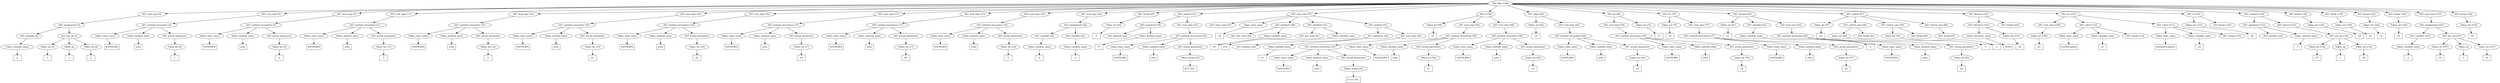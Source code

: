 /*
 * AST in dot format generated by phc -- the PHP compiler
 */

digraph AST {
node_0 [label="AST_php_script"];
node_1 [label="AST_eval_expr (2)"];
node_2 [label="AST_assignment (2)"];
node_3 [label="AST_variable (2)"];
node_4 [label="Token_variable_name"];
node_5 [label="a", shape=box]
node_4 -> node_5;
node_3 -> node_4;
node_6 [label="AST_bin_op (2)"];
node_7 [label="Token_int (2)"];
node_8 [label="1", shape=box]
node_7 -> node_8;
node_9 [label="Token_op"];
node_10 [label="+", shape=box]
node_9 -> node_10;
node_11 [label="Token_int (2)"];
node_12 [label="2", shape=box]
node_11 -> node_12;
node_6 -> node_11;
node_6 -> node_9;
node_6 -> node_7;
node_2 -> node_6;
node_2 -> node_3;
node_1 -> node_2;
node_13 [label="AST_eval_expr (4)"];
node_14 [label="AST_method_invocation (4)"];
node_15 [label="Token_class_name"];
node_16 [label="%STDLIB%", shape=box]
node_15 -> node_16;
node_17 [label="Token_method_name"];
node_18 [label="echo", shape=box]
node_17 -> node_18;
node_19 [label="AST_actual_parameter"];
node_20 [label="Token_int (4)"];
node_21 [label="1", shape=box]
node_20 -> node_21;
node_19 -> node_20;
node_14 -> node_19;
node_14 -> node_17;
node_14 -> node_15;
node_13 -> node_14;
node_22 [label="AST_eval_expr (5)"];
node_23 [label="AST_method_invocation (5)"];
node_24 [label="Token_class_name"];
node_25 [label="%STDLIB%", shape=box]
node_24 -> node_25;
node_26 [label="Token_method_name"];
node_27 [label="echo", shape=box]
node_26 -> node_27;
node_28 [label="AST_actual_parameter"];
node_29 [label="Token_int (5)"];
node_30 [label="2", shape=box]
node_29 -> node_30;
node_28 -> node_29;
node_23 -> node_28;
node_23 -> node_26;
node_23 -> node_24;
node_22 -> node_23;
node_31 [label="AST_eval_expr (11)"];
node_32 [label="AST_method_invocation (11)"];
node_33 [label="Token_class_name"];
node_34 [label="%STDLIB%", shape=box]
node_33 -> node_34;
node_35 [label="Token_method_name"];
node_36 [label="echo", shape=box]
node_35 -> node_36;
node_37 [label="AST_actual_parameter"];
node_38 [label="Token_int (11)"];
node_39 [label="3", shape=box]
node_38 -> node_39;
node_37 -> node_38;
node_32 -> node_37;
node_32 -> node_35;
node_32 -> node_33;
node_31 -> node_32;
node_40 [label="AST_eval_expr (14)"];
node_41 [label="AST_method_invocation (14)"];
node_42 [label="Token_class_name"];
node_43 [label="%STDLIB%", shape=box]
node_42 -> node_43;
node_44 [label="Token_method_name"];
node_45 [label="echo", shape=box]
node_44 -> node_45;
node_46 [label="AST_actual_parameter"];
node_47 [label="Token_int (14)"];
node_48 [label="4", shape=box]
node_47 -> node_48;
node_46 -> node_47;
node_41 -> node_46;
node_41 -> node_44;
node_41 -> node_42;
node_40 -> node_41;
node_49 [label="AST_eval_expr (16)"];
node_50 [label="AST_method_invocation (16)"];
node_51 [label="Token_class_name"];
node_52 [label="%STDLIB%", shape=box]
node_51 -> node_52;
node_53 [label="Token_method_name"];
node_54 [label="echo", shape=box]
node_53 -> node_54;
node_55 [label="AST_actual_parameter"];
node_56 [label="Token_int (16)"];
node_57 [label="41", shape=box]
node_56 -> node_57;
node_55 -> node_56;
node_50 -> node_55;
node_50 -> node_53;
node_50 -> node_51;
node_49 -> node_50;
node_58 [label="AST_eval_expr (16)"];
node_59 [label="AST_method_invocation (16)"];
node_60 [label="Token_class_name"];
node_61 [label="%STDLIB%", shape=box]
node_60 -> node_61;
node_62 [label="Token_method_name"];
node_63 [label="echo", shape=box]
node_62 -> node_63;
node_64 [label="AST_actual_parameter"];
node_65 [label="Token_int (16)"];
node_66 [label="42", shape=box]
node_65 -> node_66;
node_64 -> node_65;
node_59 -> node_64;
node_59 -> node_62;
node_59 -> node_60;
node_58 -> node_59;
node_67 [label="AST_eval_expr (17)"];
node_68 [label="AST_method_invocation (17)"];
node_69 [label="Token_class_name"];
node_70 [label="%STDLIB%", shape=box]
node_69 -> node_70;
node_71 [label="Token_method_name"];
node_72 [label="echo", shape=box]
node_71 -> node_72;
node_73 [label="AST_actual_parameter"];
node_74 [label="Token_int (17)"];
node_75 [label="43", shape=box]
node_74 -> node_75;
node_73 -> node_74;
node_68 -> node_73;
node_68 -> node_71;
node_68 -> node_69;
node_67 -> node_68;
node_76 [label="AST_eval_expr (17)"];
node_77 [label="AST_method_invocation (17)"];
node_78 [label="Token_class_name"];
node_79 [label="%STDLIB%", shape=box]
node_78 -> node_79;
node_80 [label="Token_method_name"];
node_81 [label="echo", shape=box]
node_80 -> node_81;
node_82 [label="AST_actual_parameter"];
node_83 [label="Token_int (17)"];
node_84 [label="44", shape=box]
node_83 -> node_84;
node_82 -> node_83;
node_77 -> node_82;
node_77 -> node_80;
node_77 -> node_78;
node_76 -> node_77;
node_85 [label="AST_eval_expr (19)"];
node_86 [label="AST_method_invocation (19)"];
node_87 [label="Token_class_name"];
node_88 [label="%STDLIB%", shape=box]
node_87 -> node_88;
node_89 [label="Token_method_name"];
node_90 [label="echo", shape=box]
node_89 -> node_90;
node_91 [label="AST_actual_parameter"];
node_92 [label="Token_int (19)"];
node_93 [label="5", shape=box]
node_92 -> node_93;
node_91 -> node_92;
node_86 -> node_91;
node_86 -> node_89;
node_86 -> node_87;
node_85 -> node_86;
node_94 [label="AST_eval_expr (22)"];
node_95 [label="AST_assignment (22)"];
node_96 [label="AST_variable (22)"];
node_97 [label="Token_variable_name"];
node_98 [label="a", shape=box]
node_97 -> node_98;
node_96 -> node_97;
node_99 [label="AST_variable (22)"];
node_100 [label="Token_variable_name"];
node_101 [label="b", shape=box]
node_100 -> node_101;
node_99 -> node_100;
node_95 -> node_99;
node_95 -> node_96;
node_94 -> node_95;
node_102 [label="AST_break (25)"];
node_103 [label="Token_int (25)"];
node_104 [label="5", shape=box]
node_103 -> node_104;
node_102 -> node_103;
node_105 [label="AST_method (31)"];
node_106 [label="AST_signature (34)"];
node_107 [label="AST_method_mod"];
node_108 [label="Token_method_name"];
node_109 [label="f7", shape=box]
node_108 -> node_109;
node_106 -> node_108;
node_106 -> node_107;
node_110 [label="AST_eval_expr (33)"];
node_111 [label="AST_method_invocation (33)"];
node_112 [label="Token_class_name"];
node_113 [label="%STDLIB%", shape=box]
node_112 -> node_113;
node_114 [label="Token_method_name"];
node_115 [label="echo", shape=box]
node_114 -> node_115;
node_116 [label="AST_actual_parameter"];
node_117 [label="Token_string (33)"];
node_118 [label="In f7 (wit..", shape=box]
node_117 -> node_118;
node_116 -> node_117;
node_111 -> node_116;
node_111 -> node_114;
node_111 -> node_112;
node_110 -> node_111;
node_105 -> node_110;
node_105 -> node_106;
node_119 [label="AST_class_def (37)"];
node_120 [label="AST_class_mod (37)"];
node_121 [label="Token_class_name"];
node_122 [label="C8", shape=box]
node_121 -> node_122;
node_123 [label="AST_attribute (40)"];
node_124 [label="AST_attr_mod (40)"];
node_125 [label="Token_variable_name"];
node_126 [label="x9", shape=box]
node_125 -> node_126;
node_123 -> node_125;
node_123 -> node_124;
node_127 [label="AST_attribute (41)"];
node_128 [label="AST_attr_mod (41)"];
node_129 [label="Token_variable_name"];
node_130 [label="y10", shape=box]
node_129 -> node_130;
node_127 -> node_129;
node_127 -> node_128;
node_131 [label="AST_method (43)"];
node_132 [label="AST_signature (46)"];
node_133 [label="AST_method_mod"];
node_134 [label="Token_method_name"];
node_135 [label="c11", shape=box]
node_134 -> node_135;
node_132 -> node_134;
node_132 -> node_133;
node_136 [label="AST_eval_expr (45)"];
node_137 [label="AST_method_invocation (45)"];
node_138 [label="Token_class_name"];
node_139 [label="%STDLIB%", shape=box]
node_138 -> node_139;
node_140 [label="Token_method_name"];
node_141 [label="echo", shape=box]
node_140 -> node_141;
node_142 [label="AST_actual_parameter"];
node_143 [label="Token_string (45)"];
node_144 [label="In c11 (wi..", shape=box]
node_143 -> node_144;
node_142 -> node_143;
node_137 -> node_142;
node_137 -> node_140;
node_137 -> node_138;
node_136 -> node_137;
node_131 -> node_136;
node_131 -> node_132;
node_119 -> node_131;
node_119 -> node_127;
node_119 -> node_123;
node_119 -> node_121;
node_119 -> node_120;
node_145 [label="AST_if (50)"];
node_146 [label="Token_int (50)"];
node_147 [label="12", shape=box]
node_146 -> node_147;
node_148 [label="AST_eval_expr (52)"];
node_149 [label="AST_method_invocation (52)"];
node_150 [label="Token_class_name"];
node_151 [label="%STDLIB%", shape=box]
node_150 -> node_151;
node_152 [label="Token_method_name"];
node_153 [label="echo", shape=box]
node_152 -> node_153;
node_154 [label="AST_actual_parameter"];
node_155 [label="Token_int (52)"];
node_156 [label="13", shape=box]
node_155 -> node_156;
node_154 -> node_155;
node_149 -> node_154;
node_149 -> node_152;
node_149 -> node_150;
node_148 -> node_149;
node_157 [label="AST_eval_expr (58)"];
node_158 [label="AST_method_invocation (58)"];
node_159 [label="Token_class_name"];
node_160 [label="%STDLIB%", shape=box]
node_159 -> node_160;
node_161 [label="Token_method_name"];
node_162 [label="echo", shape=box]
node_161 -> node_162;
node_163 [label="AST_actual_parameter"];
node_164 [label="Token_int (58)"];
node_165 [label="14", shape=box]
node_164 -> node_165;
node_163 -> node_164;
node_158 -> node_163;
node_158 -> node_161;
node_158 -> node_159;
node_157 -> node_158;
node_145 -> node_157;
node_145 -> node_148;
node_145 -> node_146;
node_166 [label="AST_while (62)"];
node_167 [label="Token_int (62)"];
node_168 [label="15", shape=box]
node_167 -> node_168;
node_169 [label="AST_eval_expr (64)"];
node_170 [label="AST_method_invocation (64)"];
node_171 [label="Token_class_name"];
node_172 [label="%STDLIB%", shape=box]
node_171 -> node_172;
node_173 [label="Token_method_name"];
node_174 [label="echo", shape=box]
node_173 -> node_174;
node_175 [label="AST_actual_parameter"];
node_176 [label="Token_int (64)"];
node_177 [label="16", shape=box]
node_176 -> node_177;
node_175 -> node_176;
node_170 -> node_175;
node_170 -> node_173;
node_170 -> node_171;
node_169 -> node_170;
node_166 -> node_169;
node_166 -> node_167;
node_178 [label="AST_do (68)"];
node_179 [label="AST_eval_expr (70)"];
node_180 [label="AST_method_invocation (70)"];
node_181 [label="Token_class_name"];
node_182 [label="%STDLIB%", shape=box]
node_181 -> node_182;
node_183 [label="Token_method_name"];
node_184 [label="echo", shape=box]
node_183 -> node_184;
node_185 [label="AST_actual_parameter"];
node_186 [label="Token_int (70)"];
node_187 [label="18", shape=box]
node_186 -> node_187;
node_185 -> node_186;
node_180 -> node_185;
node_180 -> node_183;
node_180 -> node_181;
node_179 -> node_180;
node_188 [label="Token_int (72)"];
node_189 [label="17", shape=box]
node_188 -> node_189;
node_178 -> node_188;
node_178 -> node_179;
node_190 [label="AST_for (75)"];
node_191 [label="Token_int (75)"];
node_192 [label="19", shape=box]
node_191 -> node_192;
node_193 [label="AST_eval_expr (77)"];
node_194 [label="AST_method_invocation (77)"];
node_195 [label="Token_class_name"];
node_196 [label="%STDLIB%", shape=box]
node_195 -> node_196;
node_197 [label="Token_method_name"];
node_198 [label="echo", shape=box]
node_197 -> node_198;
node_199 [label="AST_actual_parameter"];
node_200 [label="Token_int (77)"];
node_201 [label="20", shape=box]
node_200 -> node_201;
node_199 -> node_200;
node_194 -> node_199;
node_194 -> node_197;
node_194 -> node_195;
node_193 -> node_194;
node_190 -> node_193;
node_190 -> node_191;
node_202 [label="AST_foreach (81)"];
node_203 [label="Token_int (81)"];
node_204 [label="21", shape=box]
node_203 -> node_204;
node_205 [label="AST_variable (81)"];
node_206 [label="Token_variable_name"];
node_207 [label="x", shape=box]
node_206 -> node_207;
node_205 -> node_206;
node_208 [label="AST_eval_expr (83)"];
node_209 [label="AST_method_invocation (83)"];
node_210 [label="Token_class_name"];
node_211 [label="%STDLIB%", shape=box]
node_210 -> node_211;
node_212 [label="Token_method_name"];
node_213 [label="echo", shape=box]
node_212 -> node_213;
node_214 [label="AST_actual_parameter"];
node_215 [label="Token_int (83)"];
node_216 [label="22", shape=box]
node_215 -> node_216;
node_214 -> node_215;
node_209 -> node_214;
node_209 -> node_212;
node_209 -> node_210;
node_208 -> node_209;
node_202 -> node_208;
node_202 -> node_205;
node_202 -> node_203;
node_217 [label="AST_switch (87)"];
node_218 [label="Token_int (87)"];
node_219 [label="23", shape=box]
node_218 -> node_219;
node_220 [label="AST_switch_case (90)"];
node_221 [label="Token_int (90)"];
node_222 [label="1", shape=box]
node_221 -> node_222;
node_223 [label="AST_break (91)"];
node_220 -> node_223;
node_220 -> node_221;
node_224 [label="AST_switch_case (93)"];
node_225 [label="Token_int (93)"];
node_226 [label="2", shape=box]
node_225 -> node_226;
node_227 [label="AST_break (94)"];
node_224 -> node_227;
node_224 -> node_225;
node_228 [label="AST_switch_case (96)"];
node_229 [label="AST_break (97)"];
node_228 -> node_229;
node_217 -> node_228;
node_217 -> node_224;
node_217 -> node_220;
node_217 -> node_218;
node_230 [label="AST_declare (101)"];
node_231 [label="AST_directive (101)"];
node_232 [label="Token_directive_name"];
node_233 [label="TICKS", shape=box]
node_232 -> node_233;
node_234 [label="Token_int (101)"];
node_235 [label="24", shape=box]
node_234 -> node_235;
node_231 -> node_234;
node_231 -> node_232;
node_236 [label="AST_break (103)"];
node_230 -> node_236;
node_230 -> node_231;
node_237 [label="AST_try (107)"];
node_238 [label="AST_eval_expr (109)"];
node_239 [label="Token_int (109)"];
node_240 [label="25", shape=box]
node_239 -> node_240;
node_238 -> node_239;
node_241 [label="AST_catch (112)"];
node_242 [label="Token_class_name"];
node_243 [label="FirstException", shape=box]
node_242 -> node_243;
node_244 [label="Token_variable_name"];
node_245 [label="e1", shape=box]
node_244 -> node_245;
node_246 [label="AST_break (114)"];
node_241 -> node_246;
node_241 -> node_244;
node_241 -> node_242;
node_247 [label="AST_catch (117)"];
node_248 [label="Token_class_name"];
node_249 [label="SecondException", shape=box]
node_248 -> node_249;
node_250 [label="Token_variable_name"];
node_251 [label="e2", shape=box]
node_250 -> node_251;
node_252 [label="AST_break (119)"];
node_247 -> node_252;
node_247 -> node_250;
node_247 -> node_248;
node_237 -> node_247;
node_237 -> node_241;
node_237 -> node_238;
node_253 [label="AST_if (123)"];
node_254 [label="Token_int (123)"];
node_255 [label="26", shape=box]
node_254 -> node_255;
node_256 [label="AST_break (125)"];
node_253 -> node_256;
node_253 -> node_254;
node_257 [label="AST_method (130)"];
node_258 [label="AST_signature (133)"];
node_259 [label="AST_method_mod"];
node_260 [label="Token_method_name"];
node_261 [label="f", shape=box]
node_260 -> node_261;
node_258 -> node_260;
node_258 -> node_259;
node_262 [label="AST_return (132)"];
node_263 [label="AST_bin_op (132)"];
node_264 [label="Token_int (132)"];
node_265 [label="27", shape=box]
node_264 -> node_265;
node_266 [label="Token_op"];
node_267 [label="+", shape=box]
node_266 -> node_267;
node_268 [label="Token_int (132)"];
node_269 [label="28", shape=box]
node_268 -> node_269;
node_263 -> node_268;
node_263 -> node_266;
node_263 -> node_264;
node_262 -> node_263;
node_257 -> node_262;
node_257 -> node_258;
node_270 [label="AST_break (136)"];
node_271 [label="Token_int (136)"];
node_272 [label="29", shape=box]
node_271 -> node_272;
node_270 -> node_271;
node_273 [label="AST_break (139)"];
node_274 [label="Token_int (139)"];
node_275 [label="30", shape=box]
node_274 -> node_275;
node_273 -> node_274;
node_276 [label="AST_break (142)"];
node_277 [label="Token_int (142)"];
node_278 [label="31", shape=box]
node_277 -> node_278;
node_276 -> node_277;
node_279 [label="AST_break (144)"];
node_280 [label="Token_int (144)"];
node_281 [label="32", shape=box]
node_280 -> node_281;
node_279 -> node_280;
node_282 [label="AST_eval_expr (147)"];
node_283 [label="AST_assignment (147)"];
node_284 [label="AST_variable (147)"];
node_285 [label="Token_variable_name"];
node_286 [label="x", shape=box]
node_285 -> node_286;
node_284 -> node_285;
node_287 [label="AST_bin_op (147)"];
node_288 [label="Token_int (147)"];
node_289 [label="33", shape=box]
node_288 -> node_289;
node_290 [label="Token_op"];
node_291 [label="+", shape=box]
node_290 -> node_291;
node_292 [label="Token_int (147)"];
node_293 [label="34", shape=box]
node_292 -> node_293;
node_287 -> node_292;
node_287 -> node_290;
node_287 -> node_288;
node_283 -> node_287;
node_283 -> node_284;
node_282 -> node_283;
node_294 [label="AST_break (152)"];
node_295 [label="Token_int (152)"];
node_296 [label="35", shape=box]
node_295 -> node_296;
node_294 -> node_295;
node_0 -> node_294;
node_0 -> node_282;
node_0 -> node_279;
node_0 -> node_276;
node_0 -> node_273;
node_0 -> node_270;
node_0 -> node_257;
node_0 -> node_253;
node_0 -> node_237;
node_0 -> node_230;
node_0 -> node_217;
node_0 -> node_202;
node_0 -> node_190;
node_0 -> node_178;
node_0 -> node_166;
node_0 -> node_145;
node_0 -> node_119;
node_0 -> node_105;
node_0 -> node_102;
node_0 -> node_94;
node_0 -> node_85;
node_0 -> node_76;
node_0 -> node_67;
node_0 -> node_58;
node_0 -> node_49;
node_0 -> node_40;
node_0 -> node_31;
node_0 -> node_22;
node_0 -> node_13;
node_0 -> node_1;
}
